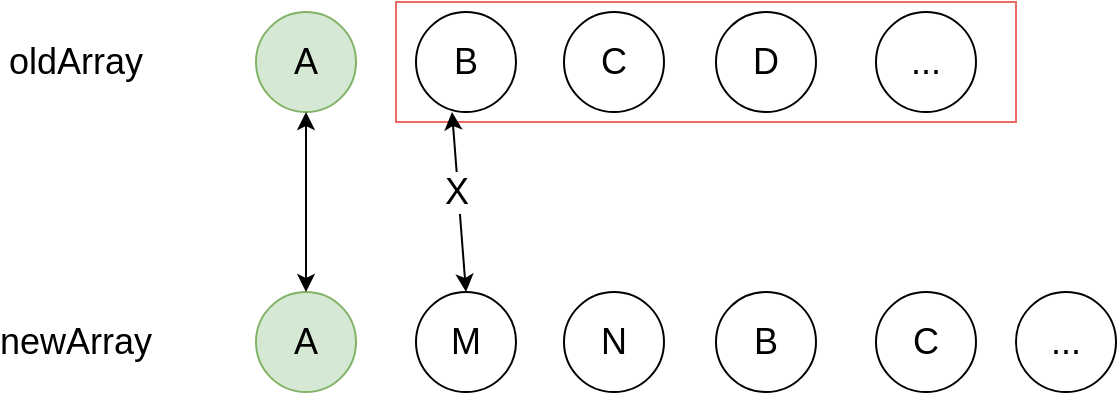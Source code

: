 <mxfile version="24.7.12">
  <diagram name="第 1 页" id="Dba-7ADVNk6LhfVCaENn">
    <mxGraphModel dx="934" dy="476" grid="1" gridSize="10" guides="1" tooltips="1" connect="1" arrows="1" fold="1" page="1" pageScale="1" pageWidth="827" pageHeight="1169" math="0" shadow="0">
      <root>
        <mxCell id="0" />
        <mxCell id="1" parent="0" />
        <mxCell id="kPjYUe_pOOMYcO6p_Qry-14" value="" style="rounded=0;whiteSpace=wrap;html=1;strokeColor=#EA6B66;fontSize=18;" vertex="1" parent="1">
          <mxGeometry x="280" y="165" width="310" height="60" as="geometry" />
        </mxCell>
        <mxCell id="kPjYUe_pOOMYcO6p_Qry-1" value="A" style="ellipse;whiteSpace=wrap;html=1;aspect=fixed;fillColor=#d5e8d4;strokeColor=#82b366;fontSize=18;" vertex="1" parent="1">
          <mxGeometry x="210" y="170" width="50" height="50" as="geometry" />
        </mxCell>
        <mxCell id="kPjYUe_pOOMYcO6p_Qry-2" value="B" style="ellipse;whiteSpace=wrap;html=1;aspect=fixed;fontSize=18;" vertex="1" parent="1">
          <mxGeometry x="290" y="170" width="50" height="50" as="geometry" />
        </mxCell>
        <mxCell id="kPjYUe_pOOMYcO6p_Qry-3" value="C" style="ellipse;whiteSpace=wrap;html=1;aspect=fixed;fontSize=18;" vertex="1" parent="1">
          <mxGeometry x="364" y="170" width="50" height="50" as="geometry" />
        </mxCell>
        <mxCell id="kPjYUe_pOOMYcO6p_Qry-4" value="D" style="ellipse;whiteSpace=wrap;html=1;aspect=fixed;fontSize=18;" vertex="1" parent="1">
          <mxGeometry x="440" y="170" width="50" height="50" as="geometry" />
        </mxCell>
        <mxCell id="kPjYUe_pOOMYcO6p_Qry-5" value="..." style="ellipse;whiteSpace=wrap;html=1;aspect=fixed;fontSize=18;" vertex="1" parent="1">
          <mxGeometry x="520" y="170" width="50" height="50" as="geometry" />
        </mxCell>
        <mxCell id="kPjYUe_pOOMYcO6p_Qry-6" value="A" style="ellipse;whiteSpace=wrap;html=1;aspect=fixed;fillColor=#d5e8d4;strokeColor=#82b366;fontSize=18;" vertex="1" parent="1">
          <mxGeometry x="210" y="310" width="50" height="50" as="geometry" />
        </mxCell>
        <mxCell id="kPjYUe_pOOMYcO6p_Qry-7" value="M" style="ellipse;whiteSpace=wrap;html=1;aspect=fixed;fontSize=18;" vertex="1" parent="1">
          <mxGeometry x="290" y="310" width="50" height="50" as="geometry" />
        </mxCell>
        <mxCell id="kPjYUe_pOOMYcO6p_Qry-8" value="N" style="ellipse;whiteSpace=wrap;html=1;aspect=fixed;fontSize=18;" vertex="1" parent="1">
          <mxGeometry x="364" y="310" width="50" height="50" as="geometry" />
        </mxCell>
        <mxCell id="kPjYUe_pOOMYcO6p_Qry-9" value="B" style="ellipse;whiteSpace=wrap;html=1;aspect=fixed;fontSize=18;" vertex="1" parent="1">
          <mxGeometry x="440" y="310" width="50" height="50" as="geometry" />
        </mxCell>
        <mxCell id="kPjYUe_pOOMYcO6p_Qry-10" value="C" style="ellipse;whiteSpace=wrap;html=1;aspect=fixed;fontSize=18;" vertex="1" parent="1">
          <mxGeometry x="520" y="310" width="50" height="50" as="geometry" />
        </mxCell>
        <mxCell id="kPjYUe_pOOMYcO6p_Qry-11" value="..." style="ellipse;whiteSpace=wrap;html=1;aspect=fixed;fontSize=18;" vertex="1" parent="1">
          <mxGeometry x="590" y="310" width="50" height="50" as="geometry" />
        </mxCell>
        <mxCell id="kPjYUe_pOOMYcO6p_Qry-12" value="oldArray" style="text;html=1;align=center;verticalAlign=middle;whiteSpace=wrap;rounded=0;fontSize=18;" vertex="1" parent="1">
          <mxGeometry x="90" y="180" width="60" height="30" as="geometry" />
        </mxCell>
        <mxCell id="kPjYUe_pOOMYcO6p_Qry-13" value="newArray" style="text;html=1;align=center;verticalAlign=middle;whiteSpace=wrap;rounded=0;fontSize=18;" vertex="1" parent="1">
          <mxGeometry x="90" y="320" width="60" height="30" as="geometry" />
        </mxCell>
        <mxCell id="kPjYUe_pOOMYcO6p_Qry-16" value="" style="endArrow=classic;startArrow=classic;html=1;rounded=0;entryX=0.5;entryY=1;entryDx=0;entryDy=0;exitX=0.5;exitY=0;exitDx=0;exitDy=0;fontSize=18;" edge="1" parent="1" source="kPjYUe_pOOMYcO6p_Qry-6" target="kPjYUe_pOOMYcO6p_Qry-1">
          <mxGeometry width="50" height="50" relative="1" as="geometry">
            <mxPoint x="230" y="310" as="sourcePoint" />
            <mxPoint x="280" y="260" as="targetPoint" />
          </mxGeometry>
        </mxCell>
        <mxCell id="kPjYUe_pOOMYcO6p_Qry-17" value="" style="endArrow=classic;startArrow=classic;html=1;rounded=0;entryX=0.36;entryY=1;entryDx=0;entryDy=0;exitX=0.5;exitY=0;exitDx=0;exitDy=0;entryPerimeter=0;fontSize=18;" edge="1" parent="1" source="kPjYUe_pOOMYcO6p_Qry-7" target="kPjYUe_pOOMYcO6p_Qry-2">
          <mxGeometry width="50" height="50" relative="1" as="geometry">
            <mxPoint x="245" y="320" as="sourcePoint" />
            <mxPoint x="245" y="230" as="targetPoint" />
          </mxGeometry>
        </mxCell>
        <mxCell id="kPjYUe_pOOMYcO6p_Qry-18" value="X" style="edgeLabel;html=1;align=center;verticalAlign=middle;resizable=0;points=[];fontSize=18;" vertex="1" connectable="0" parent="kPjYUe_pOOMYcO6p_Qry-17">
          <mxGeometry x="0.108" y="-2" relative="1" as="geometry">
            <mxPoint x="-3" as="offset" />
          </mxGeometry>
        </mxCell>
      </root>
    </mxGraphModel>
  </diagram>
</mxfile>
